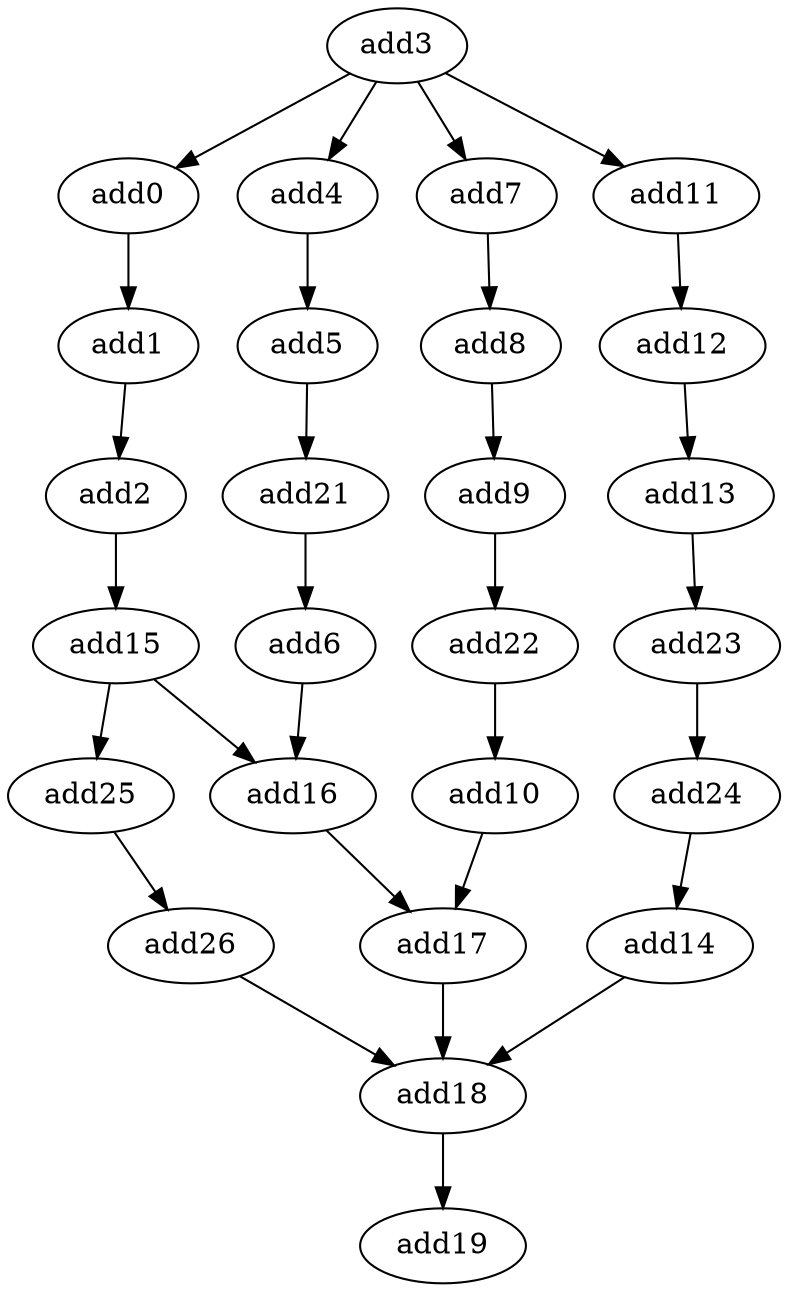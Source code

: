 digraph "G" {
add0 [opcode=add];
add1 [opcode=add];
add2 [opcode=add];
add15 [opcode=add];
add3 [opcode=add];
add4 [opcode=add];
add7 [opcode=add];
add11 [opcode=add];
add5 [opcode=add];
add21 [opcode=add];
add6 [opcode=add];
add16 [opcode=add];
add8 [opcode=add];
add9 [opcode=add];
add22 [opcode=add];
add10 [opcode=add];
add17 [opcode=add];
add12 [opcode=add];
add13 [opcode=add];
add23 [opcode=add];
add14 [opcode=add];
add18 [opcode=add];
add19 [opcode=add];
add24 [opcode=add];
add25 [opcode=add];
add26 [opcode=add];
add0 -> add1  [key=0];
add1 -> add2  [key=0];
add2 -> add15  [key=0];
add15 -> add16  [key=0];
add15 -> add25  [key=0];
add3 -> add4  [key=0];
add3 -> add0  [key=0];
add3 -> add7  [key=0];
add3 -> add11  [key=0];
add4 -> add5  [key=0];
add7 -> add8  [key=0];
add11 -> add12  [key=0];
add5 -> add21  [key=0];
add21 -> add6  [key=0];
add6 -> add16  [key=0];
add16 -> add17  [key=0];
add8 -> add9  [key=0];
add9 -> add22  [key=0];
add22 -> add10  [key=0];
add10 -> add17  [key=0];
add17 -> add18  [key=0];
add12 -> add13  [key=0];
add13 -> add23  [key=0];
add23 -> add24  [key=0];
add14 -> add18  [key=0];
add18 -> add19  [key=0];
add24 -> add14  [key=0];
add25 -> add26  [key=0];
add26 -> add18  [key=0];
}
